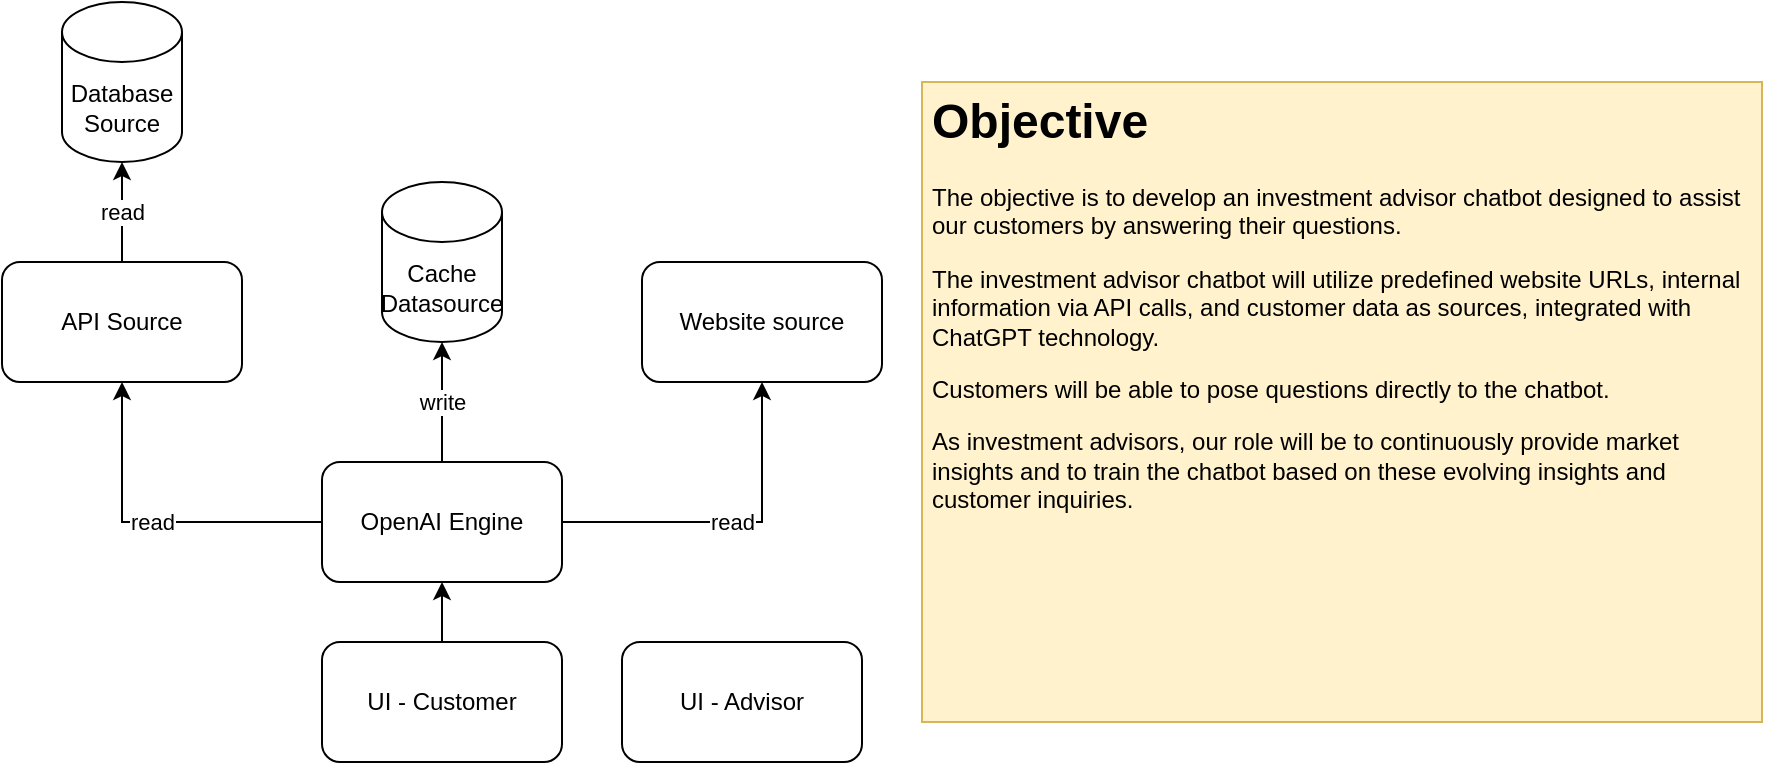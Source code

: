 <mxfile version="20.5.3" type="embed" pages="2"><diagram id="IkT93PwuEm1JNoc7komQ" name="Page-1"><mxGraphModel dx="1269" dy="579" grid="1" gridSize="10" guides="1" tooltips="1" connect="1" arrows="1" fold="1" page="1" pageScale="1" pageWidth="850" pageHeight="1100" math="0" shadow="0"><root><mxCell id="0"/><mxCell id="1" parent="0"/><mxCell id="3" value="API Source" style="rounded=1;whiteSpace=wrap;html=1;" parent="1" vertex="1"><mxGeometry x="80" y="160" width="120" height="60" as="geometry"/></mxCell><mxCell id="4" value="Website source" style="rounded=1;whiteSpace=wrap;html=1;" parent="1" vertex="1"><mxGeometry x="400" y="160" width="120" height="60" as="geometry"/></mxCell><mxCell id="5" value="Database Source" style="shape=cylinder3;whiteSpace=wrap;html=1;boundedLbl=1;backgroundOutline=1;size=15;" parent="1" vertex="1"><mxGeometry x="110" y="30" width="60" height="80" as="geometry"/></mxCell><mxCell id="6" value="read" style="endArrow=classic;html=1;rounded=0;exitX=0.5;exitY=0;exitDx=0;exitDy=0;" parent="1" source="3" target="5" edge="1"><mxGeometry width="50" height="50" relative="1" as="geometry"><mxPoint x="100" y="360" as="sourcePoint"/><mxPoint x="150" y="310" as="targetPoint"/></mxGeometry></mxCell><mxCell id="8" value="OpenAI Engine" style="rounded=1;whiteSpace=wrap;html=1;" parent="1" vertex="1"><mxGeometry x="240" y="260" width="120" height="60" as="geometry"/></mxCell><mxCell id="9" value="read" style="endArrow=classic;html=1;rounded=0;exitX=0;exitY=0.5;exitDx=0;exitDy=0;" parent="1" source="8" target="3" edge="1"><mxGeometry width="50" height="50" relative="1" as="geometry"><mxPoint x="160" y="320" as="sourcePoint"/><mxPoint x="210" y="270" as="targetPoint"/><Array as="points"><mxPoint x="140" y="290"/></Array></mxGeometry></mxCell><mxCell id="10" value="read" style="endArrow=classic;html=1;rounded=0;exitX=1;exitY=0.5;exitDx=0;exitDy=0;entryX=0.5;entryY=1;entryDx=0;entryDy=0;" parent="1" source="8" target="4" edge="1"><mxGeometry width="50" height="50" relative="1" as="geometry"><mxPoint x="500" y="360" as="sourcePoint"/><mxPoint x="550" y="310" as="targetPoint"/><Array as="points"><mxPoint x="460" y="290"/></Array></mxGeometry></mxCell><mxCell id="11" value="UI - Customer" style="rounded=1;whiteSpace=wrap;html=1;" parent="1" vertex="1"><mxGeometry x="240" y="350" width="120" height="60" as="geometry"/></mxCell><mxCell id="12" value="" style="endArrow=classic;html=1;rounded=0;entryX=0.5;entryY=1;entryDx=0;entryDy=0;" parent="1" source="11" target="8" edge="1"><mxGeometry width="50" height="50" relative="1" as="geometry"><mxPoint x="400" y="420" as="sourcePoint"/><mxPoint x="450" y="370" as="targetPoint"/></mxGeometry></mxCell><mxCell id="13" value="Cache Datasource" style="shape=cylinder3;whiteSpace=wrap;html=1;boundedLbl=1;backgroundOutline=1;size=15;" parent="1" vertex="1"><mxGeometry x="270" y="120" width="60" height="80" as="geometry"/></mxCell><mxCell id="14" value="write" style="endArrow=classic;html=1;rounded=0;entryX=0.5;entryY=1;entryDx=0;entryDy=0;entryPerimeter=0;exitX=0.5;exitY=0;exitDx=0;exitDy=0;" parent="1" source="8" target="13" edge="1"><mxGeometry width="50" height="50" relative="1" as="geometry"><mxPoint x="430" y="410" as="sourcePoint"/><mxPoint x="480" y="360" as="targetPoint"/></mxGeometry></mxCell><mxCell id="15" value="&lt;h1&gt;Objective&lt;/h1&gt;&lt;p&gt;&lt;span style=&quot;background-color: initial;&quot;&gt;The objective is to develop an investment advisor chatbot designed to assist our customers by answering their questions.&lt;/span&gt;&lt;br&gt;&lt;/p&gt;&lt;p&gt;The investment advisor chatbot will utilize predefined website URLs, internal information via API calls, and customer data as sources, integrated with ChatGPT technology.&lt;/p&gt;&lt;p&gt;Customers will be able to pose questions directly to the chatbot.&lt;/p&gt;&lt;p&gt;As investment advisors, our role will be to continuously provide market insights and to train the chatbot based on these evolving insights and customer inquiries.&lt;/p&gt;" style="text;html=1;strokeColor=#d6b656;fillColor=#FFF2CC;spacing=5;spacingTop=-20;whiteSpace=wrap;overflow=hidden;rounded=0;" parent="1" vertex="1"><mxGeometry x="540" y="70" width="420" height="320" as="geometry"/></mxCell><mxCell id="16" value="UI - Advisor" style="rounded=1;whiteSpace=wrap;html=1;" vertex="1" parent="1"><mxGeometry x="390" y="350" width="120" height="60" as="geometry"/></mxCell></root></mxGraphModel></diagram><diagram id="YLCupPso9tunwQrbSWph" name="Page-2"><mxGraphModel dx="1481" dy="579" grid="1" gridSize="10" guides="1" tooltips="1" connect="1" arrows="1" fold="1" page="1" pageScale="1" pageWidth="850" pageHeight="1100" math="0" shadow="0"><root><mxCell id="0"/><mxCell id="1" parent="0"/><mxCell id="TeNKSmhae6qcw9709b67-1" value="Website source" style="rounded=1;whiteSpace=wrap;html=1;" vertex="1" parent="1"><mxGeometry x="600" y="310" width="120" height="60" as="geometry"/></mxCell><mxCell id="TeNKSmhae6qcw9709b67-4" value="MyAI Engine" style="rounded=1;whiteSpace=wrap;html=1;" vertex="1" parent="1"><mxGeometry x="240" y="310" width="120" height="60" as="geometry"/></mxCell><mxCell id="TeNKSmhae6qcw9709b67-5" value="read" style="endArrow=classic;html=1;rounded=0;exitX=0;exitY=0.5;exitDx=0;exitDy=0;" edge="1" parent="1" source="TeNKSmhae6qcw9709b67-4"><mxGeometry width="50" height="50" relative="1" as="geometry"><mxPoint x="160" y="370" as="sourcePoint"/><mxPoint x="140" y="270" as="targetPoint"/><Array as="points"><mxPoint x="140" y="340"/></Array></mxGeometry></mxCell><mxCell id="TeNKSmhae6qcw9709b67-6" value="read" style="endArrow=classic;html=1;rounded=0;exitX=1;exitY=0.5;exitDx=0;exitDy=0;entryX=0;entryY=0.5;entryDx=0;entryDy=0;" edge="1" parent="1" source="TeNKSmhae6qcw9709b67-4" target="TeNKSmhae6qcw9709b67-1"><mxGeometry width="50" height="50" relative="1" as="geometry"><mxPoint x="500" y="410" as="sourcePoint"/><mxPoint x="550" y="360" as="targetPoint"/><Array as="points"><mxPoint x="460" y="340"/><mxPoint x="570" y="340"/></Array></mxGeometry></mxCell><mxCell id="TeNKSmhae6qcw9709b67-8" value="" style="endArrow=classic;html=1;rounded=0;entryX=0.5;entryY=1;entryDx=0;entryDy=0;" edge="1" parent="1" source="TeNKSmhae6qcw9709b67-7" target="TeNKSmhae6qcw9709b67-4"><mxGeometry width="50" height="50" relative="1" as="geometry"><mxPoint x="400" y="470" as="sourcePoint"/><mxPoint x="450" y="420" as="targetPoint"/></mxGeometry></mxCell><mxCell id="TeNKSmhae6qcw9709b67-10" value="write" style="endArrow=classic;html=1;rounded=0;entryX=0.5;entryY=1;entryDx=0;entryDy=0;entryPerimeter=0;exitX=0.75;exitY=0;exitDx=0;exitDy=0;" edge="1" parent="1" source="TeNKSmhae6qcw9709b67-4" target="TeNKSmhae6qcw9709b67-9"><mxGeometry width="50" height="50" relative="1" as="geometry"><mxPoint x="430" y="460" as="sourcePoint"/><mxPoint x="480" y="410" as="targetPoint"/></mxGeometry></mxCell><mxCell id="X1sQItVVdNtr6qIrGCeO-2" value="GPT OpenAI API" style="rounded=1;whiteSpace=wrap;html=1;" vertex="1" parent="1"><mxGeometry x="600" y="170" width="120" height="60" as="geometry"/></mxCell><mxCell id="X1sQItVVdNtr6qIrGCeO-3" value="Internal Infrastructure" style="swimlane;whiteSpace=wrap;html=1;" vertex="1" parent="1"><mxGeometry x="50" y="50" width="480" height="470" as="geometry"/></mxCell><mxCell id="TeNKSmhae6qcw9709b67-7" value="UI - Customer" style="rounded=1;whiteSpace=wrap;html=1;" vertex="1" parent="X1sQItVVdNtr6qIrGCeO-3"><mxGeometry x="190" y="380" width="120" height="60" as="geometry"/></mxCell><mxCell id="TeNKSmhae6qcw9709b67-11" value="UI - Advisor" style="rounded=1;whiteSpace=wrap;html=1;" vertex="1" parent="X1sQItVVdNtr6qIrGCeO-3"><mxGeometry x="340" y="380" width="120" height="60" as="geometry"/></mxCell><mxCell id="X1sQItVVdNtr6qIrGCeO-1" value="API Source" style="rounded=1;whiteSpace=wrap;html=1;" vertex="1" parent="X1sQItVVdNtr6qIrGCeO-3"><mxGeometry x="30" y="190" width="120" height="60" as="geometry"/></mxCell><mxCell id="TeNKSmhae6qcw9709b67-2" value="Database Source" style="shape=cylinder3;whiteSpace=wrap;html=1;boundedLbl=1;backgroundOutline=1;size=15;" vertex="1" parent="X1sQItVVdNtr6qIrGCeO-3"><mxGeometry x="60" y="50" width="60" height="80" as="geometry"/></mxCell><mxCell id="TeNKSmhae6qcw9709b67-3" value="read" style="endArrow=classic;html=1;rounded=0;" edge="1" parent="X1sQItVVdNtr6qIrGCeO-3" target="TeNKSmhae6qcw9709b67-2" source="X1sQItVVdNtr6qIrGCeO-1"><mxGeometry y="-10" width="50" height="50" relative="1" as="geometry"><mxPoint x="90" y="160" as="sourcePoint"/><mxPoint x="100" y="310" as="targetPoint"/><mxPoint as="offset"/></mxGeometry></mxCell><mxCell id="TeNKSmhae6qcw9709b67-9" value="Cache Datasource" style="shape=cylinder3;whiteSpace=wrap;html=1;boundedLbl=1;backgroundOutline=1;size=15;" vertex="1" parent="X1sQItVVdNtr6qIrGCeO-3"><mxGeometry x="250" y="60" width="60" height="80" as="geometry"/></mxCell><mxCell id="X1sQItVVdNtr6qIrGCeO-11" value="" style="sketch=0;aspect=fixed;pointerEvents=1;shadow=0;dashed=0;html=1;strokeColor=none;labelPosition=center;verticalLabelPosition=bottom;verticalAlign=top;align=center;fillColor=#00188D;shape=mxgraph.mscae.enterprise.document" vertex="1" parent="X1sQItVVdNtr6qIrGCeO-3"><mxGeometry x="160" y="75" width="60" height="75" as="geometry"/></mxCell><mxCell id="X1sQItVVdNtr6qIrGCeO-4" value="" style="endArrow=classic;html=1;rounded=0;entryX=0;entryY=0.5;entryDx=0;entryDy=0;" edge="1" parent="1" target="X1sQItVVdNtr6qIrGCeO-2"><mxGeometry width="50" height="50" relative="1" as="geometry"><mxPoint x="360" y="320" as="sourcePoint"/><mxPoint x="590" y="200" as="targetPoint"/></mxGeometry></mxCell><mxCell id="X1sQItVVdNtr6qIrGCeO-5" value="train the engine" style="endArrow=classic;html=1;rounded=0;entryX=1;entryY=1;entryDx=0;entryDy=0;exitX=0.5;exitY=0;exitDx=0;exitDy=0;" edge="1" parent="1" source="TeNKSmhae6qcw9709b67-11" target="TeNKSmhae6qcw9709b67-4"><mxGeometry width="50" height="50" relative="1" as="geometry"><mxPoint x="620" y="530" as="sourcePoint"/><mxPoint x="670" y="480" as="targetPoint"/></mxGeometry></mxCell><mxCell id="X1sQItVVdNtr6qIrGCeO-6" value="ask question" style="edgeStyle=orthogonalEdgeStyle;rounded=0;orthogonalLoop=1;jettySize=auto;html=1;" edge="1" parent="1" source="TeNKSmhae6qcw9709b67-7" target="TeNKSmhae6qcw9709b67-4"><mxGeometry relative="1" as="geometry"/></mxCell><mxCell id="X1sQItVVdNtr6qIrGCeO-10" value="" style="endArrow=classic;html=1;rounded=0;exitX=0.25;exitY=0;exitDx=0;exitDy=0;" edge="1" parent="1" source="TeNKSmhae6qcw9709b67-4"><mxGeometry width="50" height="50" relative="1" as="geometry"><mxPoint x="160" y="460" as="sourcePoint"/><mxPoint x="246.842" y="200" as="targetPoint"/></mxGeometry></mxCell><mxCell id="X1sQItVVdNtr6qIrGCeO-12" value="read" style="edgeLabel;html=1;align=center;verticalAlign=middle;resizable=0;points=[];" vertex="1" connectable="0" parent="X1sQItVVdNtr6qIrGCeO-10"><mxGeometry x="-0.089" relative="1" as="geometry"><mxPoint as="offset"/></mxGeometry></mxCell></root></mxGraphModel></diagram></mxfile>